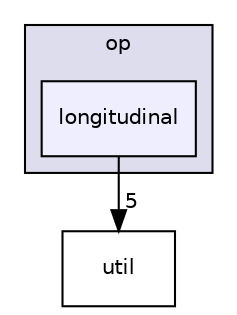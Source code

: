digraph "longitudinal" {
  compound=true
  node [ fontsize="10", fontname="Helvetica"];
  edge [ labelfontsize="10", labelfontname="Helvetica"];
  subgraph clusterdir_f3cd5f70f11dab532a8f1d59ca386d59 {
    graph [ bgcolor="#ddddee", pencolor="black", label="op" fontname="Helvetica", fontsize="10", URL="dir_f3cd5f70f11dab532a8f1d59ca386d59.html"]
  dir_e8bc0b9f4018876536fe6672d1eba6d7 [shape=box, label="longitudinal", style="filled", fillcolor="#eeeeff", pencolor="black", URL="dir_e8bc0b9f4018876536fe6672d1eba6d7.html"];
  }
  dir_b7878ad5ecbf2506f4125b9d34c97e45 [shape=box label="util" URL="dir_b7878ad5ecbf2506f4125b9d34c97e45.html"];
  dir_e8bc0b9f4018876536fe6672d1eba6d7->dir_b7878ad5ecbf2506f4125b9d34c97e45 [headlabel="5", labeldistance=1.5 headhref="dir_000014_000005.html"];
}
